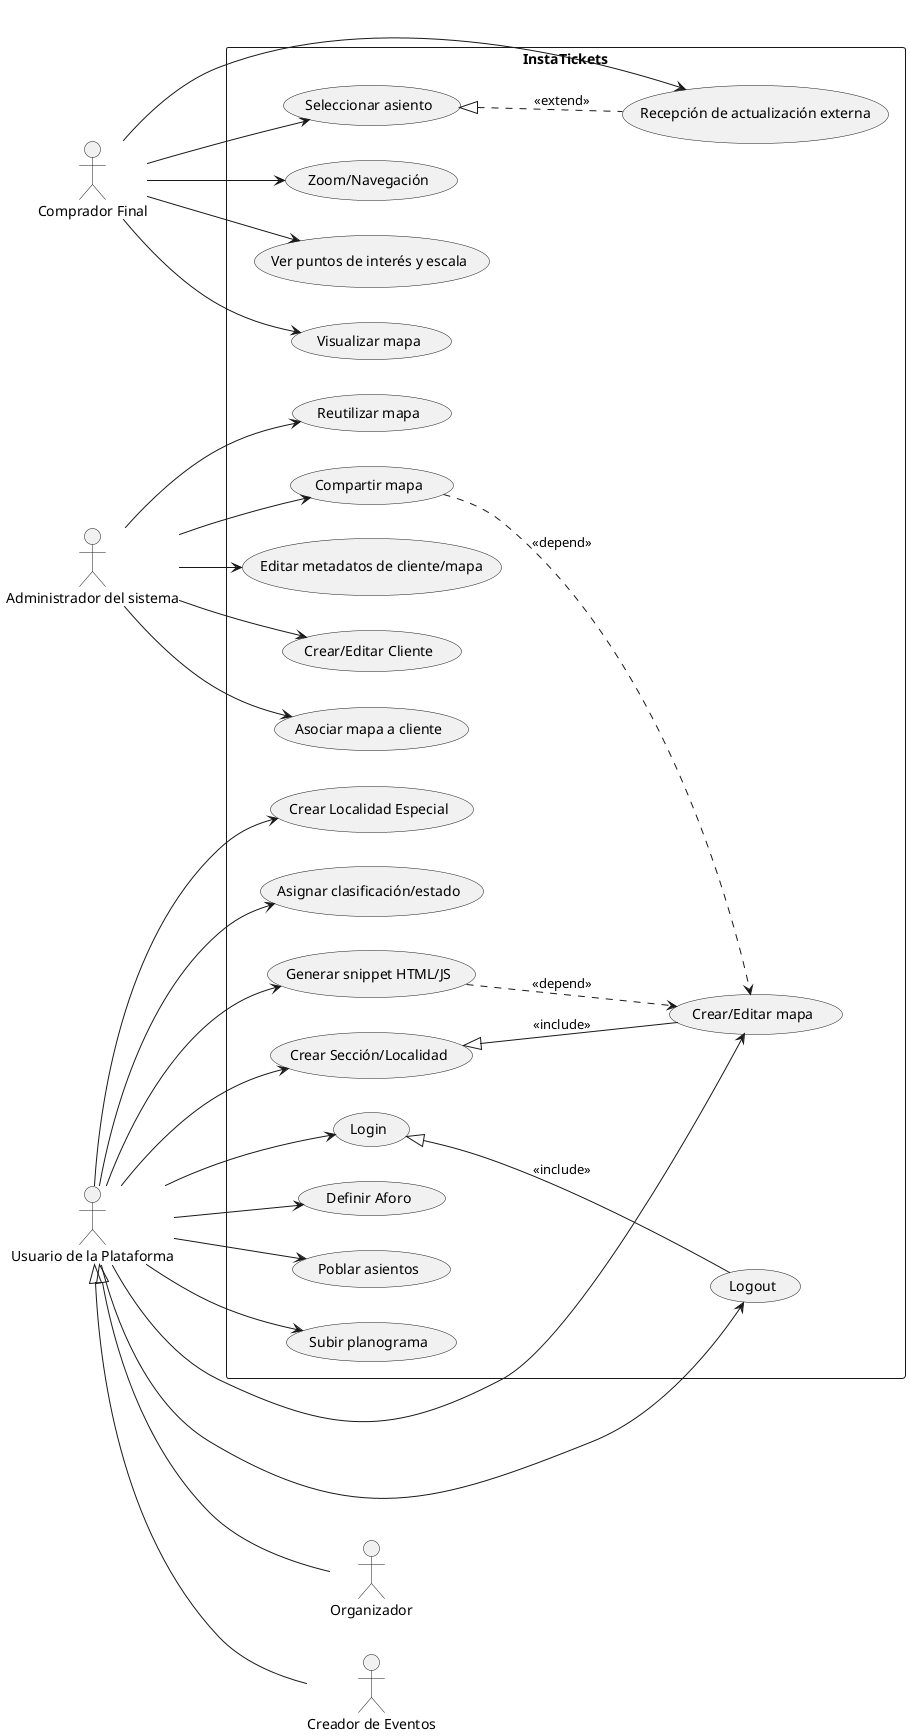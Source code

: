 @startuml Diagrama-de-Casos-de-Uso--InstaTickets
' Title: Diagrama de Casos de Uso - InstaTickets
left to right direction

actor "Administrador del sistema" as Admin
'actor "Organizador / Creador de Eventos" as Organizer
actor "Usuario de la Plataforma" as User
actor "Comprador Final" as Buyer
actor "Organizador" as Org
actor "Creador de Eventos" as Cde

'Generalization
User <|-- Org
User <|-- Cde

rectangle "InstaTickets" {
  
  usecase "Login" as UC_Login
  usecase "Logout" as UC_Logout
  usecase "Crear/Editar Cliente" as UC_Cliente
  usecase "Asociar mapa a cliente" as UC_AsociarMapa
  usecase "Reutilizar mapa" as UC_ReutilizarMapa
  usecase "Compartir mapa" as UC_CompartirMapa
  usecase "Editar metadatos de cliente/mapa" as UC_Metadatos
  
  usecase "Crear/Editar mapa" as UC_CrearMapa
  usecase "Crear Sección/Localidad" as UC_CrearSeccion
  usecase "Definir Aforo" as UC_DefinirAforo
  usecase "Poblar asientos" as UC_PoblarAsientos
  usecase "Subir planograma" as UC_SubirPlanograma
  usecase "Crear Localidad Especial" as UC_LocalidadEspecial
  usecase "Asignar clasificación/estado" as UC_Clasificacion
  usecase "Generar snippet HTML/JS" as UC_Snippet
  
  usecase "Visualizar mapa" as UC_VisualizarMapa
  usecase "Seleccionar asiento" as UC_SeleccionarAsiento
  usecase "Zoom/Navegación" as UC_Zoom
  usecase "Ver puntos de interés y escala" as UC_PuntosInteres
  usecase "Recepción de actualización externa" as UC_Actualizacion

}

' Relaciones actor ↔ casos de uso
Admin --> UC_Cliente
Admin --> UC_AsociarMapa
Admin --> UC_ReutilizarMapa
Admin --> UC_CompartirMapa
Admin --> UC_Metadatos

/'
Organizer --> UC_Login
Organizer --> UC_Logout
Organizer --> UC_CrearMapa
Organizer --> UC_CrearSeccion
Organizer --> UC_DefinirAforo
Organizer --> UC_PoblarAsientos
Organizer --> UC_SubirPlanograma
Organizer --> UC_LocalidadEspecial
Organizer --> UC_Clasificacion
Organizer --> UC_Snippet
'/


User --> UC_Login
User --> UC_Logout
User --> UC_CrearMapa
User --> UC_CrearSeccion
User --> UC_DefinirAforo
User --> UC_PoblarAsientos
User --> UC_SubirPlanograma
User --> UC_LocalidadEspecial
User --> UC_Clasificacion
User --> UC_Snippet

Buyer --> UC_VisualizarMapa
Buyer --> UC_SeleccionarAsiento
Buyer --> UC_Zoom
Buyer --> UC_PuntosInteres
Buyer --> UC_Actualizacion

' Include y Extend
UC_Login <|-- UC_Logout : <<include>>
UC_CrearSeccion <|-- UC_CrearMapa : <<include>>
UC_SeleccionarAsiento <|.. UC_Actualizacion : <<extend>>

' Dependencias
UC_Snippet ..> UC_CrearMapa : <<depend>>
UC_CompartirMapa ..> UC_CrearMapa : <<depend>>

@enduml

